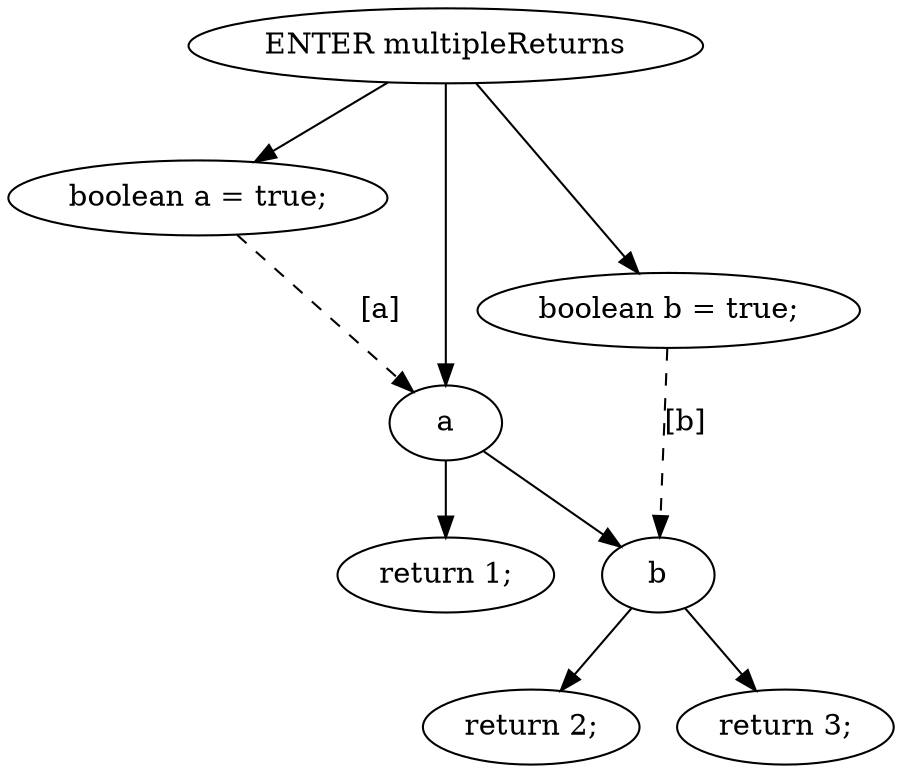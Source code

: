 digraph G {
  0 [ label="ENTER multipleReturns" ];
  2 [ label="boolean a = true;" ];
  3 [ label="boolean b = true;" ];
  4 [ label="a" ];
  5 [ label="return 1;" ];
  6 [ label="b" ];
  7 [ label="return 2;" ];
  8 [ label="return 3;" ];
  0 -> 2 [ ];
  0 -> 3 [ ];
  0 -> 4 [ ];
  4 -> 5 [ ];
  4 -> 6 [ ];
  6 -> 7 [ ];
  6 -> 8 [ ];
  2 -> 4 [ style="dashed" label="[a]" ];
  3 -> 6 [ style="dashed" label="[b]" ];
}
